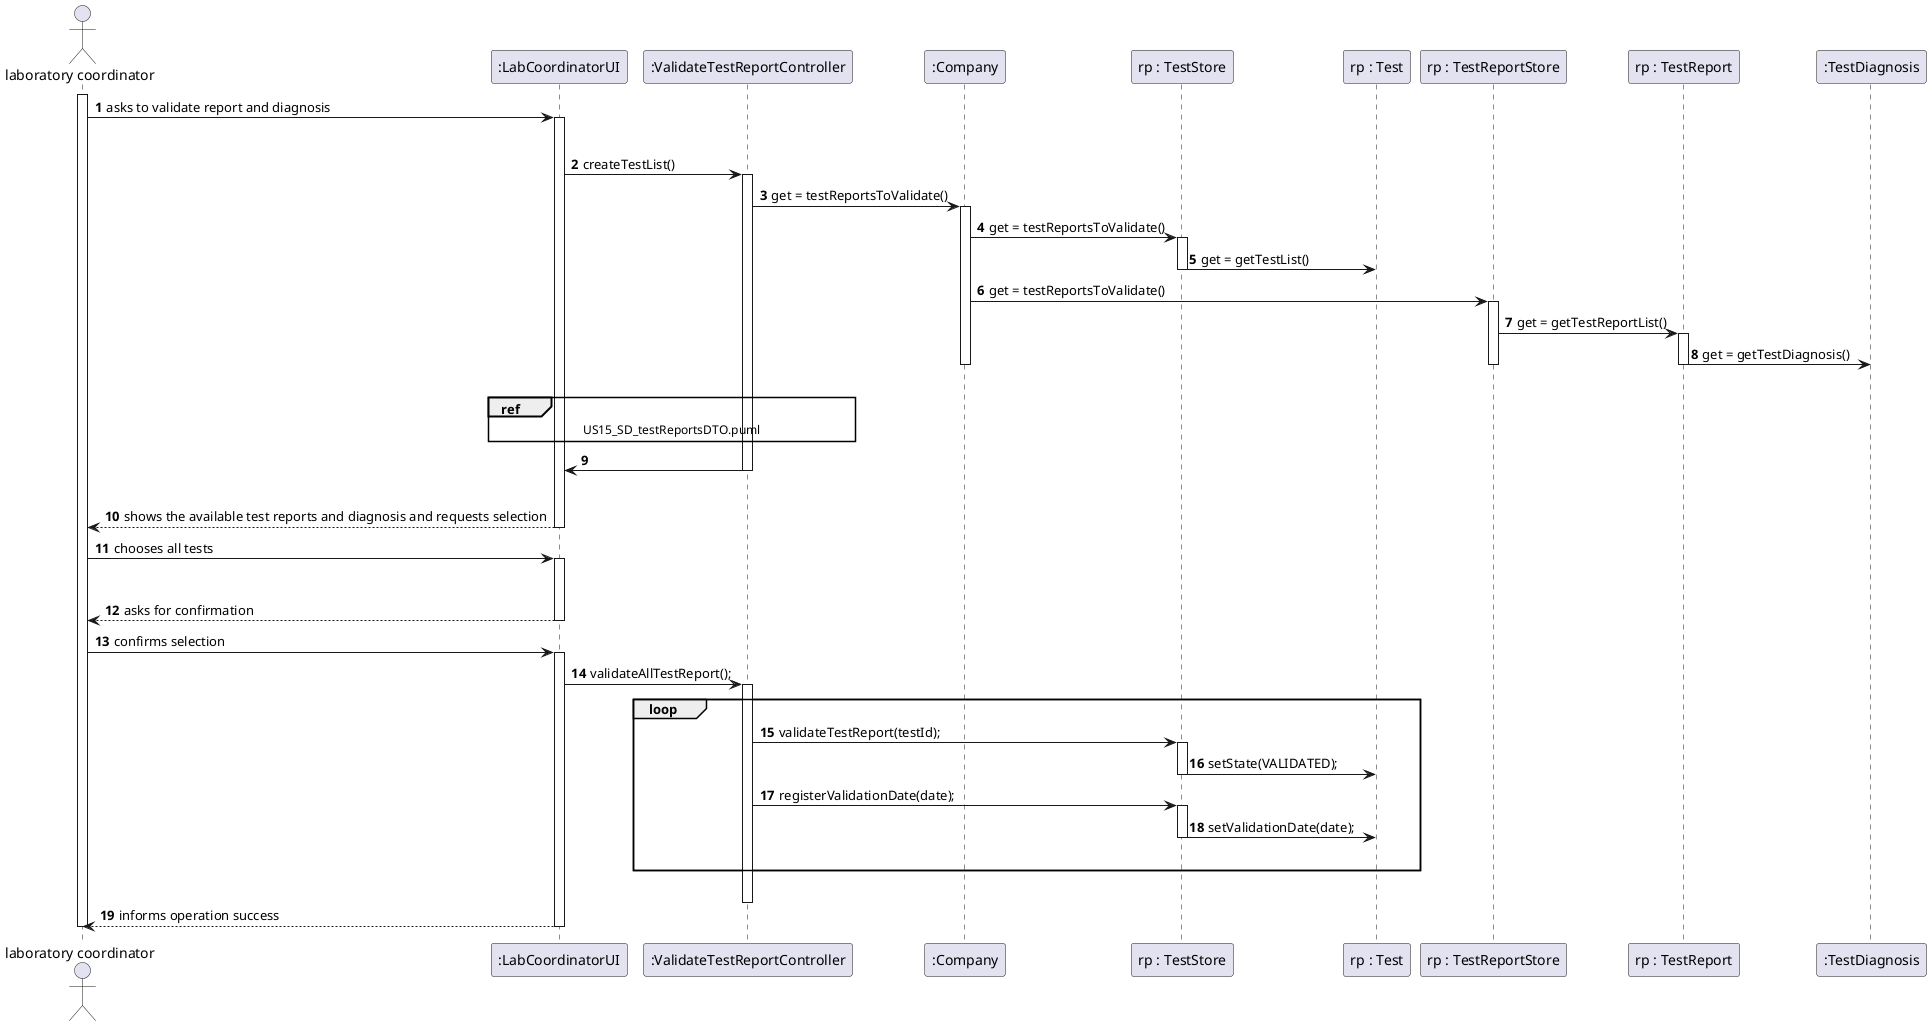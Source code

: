 @startuml
autonumber
'hide footbox
actor "laboratory coordinator" as ADM

participant ":LabCoordinatorUI" as UI
participant ":ValidateTestReportController" as CTRL
participant ":Company" as _APP
participant "rp : TestStore" as TS
participant "rp : Test" as T
participant "rp : TestReportStore" as TRS
participant "rp : TestReport" as TR
participant ":TestDiagnosis" as TD


activate ADM
ADM -> UI : asks to validate report and diagnosis
activate UI
|||
UI -> CTRL : createTestList()
activate CTRL
CTRL -> _APP : get = testReportsToValidate()

activate _APP

_APP -> TS : get = testReportsToValidate()
activate TS
TS -> T : get = getTestList()
deactivate TS
_APP -> TRS : get = testReportsToValidate()
activate TRS
TRS -> TR : get = getTestReportList()
activate TR
TR -> TD : get = getTestDiagnosis()
deactivate TR
deactivate TRS
deactivate _APP
|||
ref over UI,CTRL : US15_SD_testReportsDTO.puml
CTRL -> UI
|||
deactivate TRS
deactivate CTRL
UI --> ADM : shows the available test reports and diagnosis and requests selection
deactivate UI
ADM -> UI : chooses all tests
activate UI
deactivate CTRL
UI --> ADM : asks for confirmation
deactivate UI
ADM -> UI : confirms selection
activate UI
UI -> CTRL : validateAllTestReport();
activate CTRL
loop
    CTRL -> TS : validateTestReport(testId);
    activate TS
    TS -> T : setState(VALIDATED);
    deactivate TS
    CTRL -> TS : registerValidationDate(date);
    activate TS
    TS -> T : setValidationDate(date);
    deactivate TS
|||
end loop
|||
deactivate CTRL
UI --> ADM : informs operation success
deactivate UI

deactivate ADM



@enduml